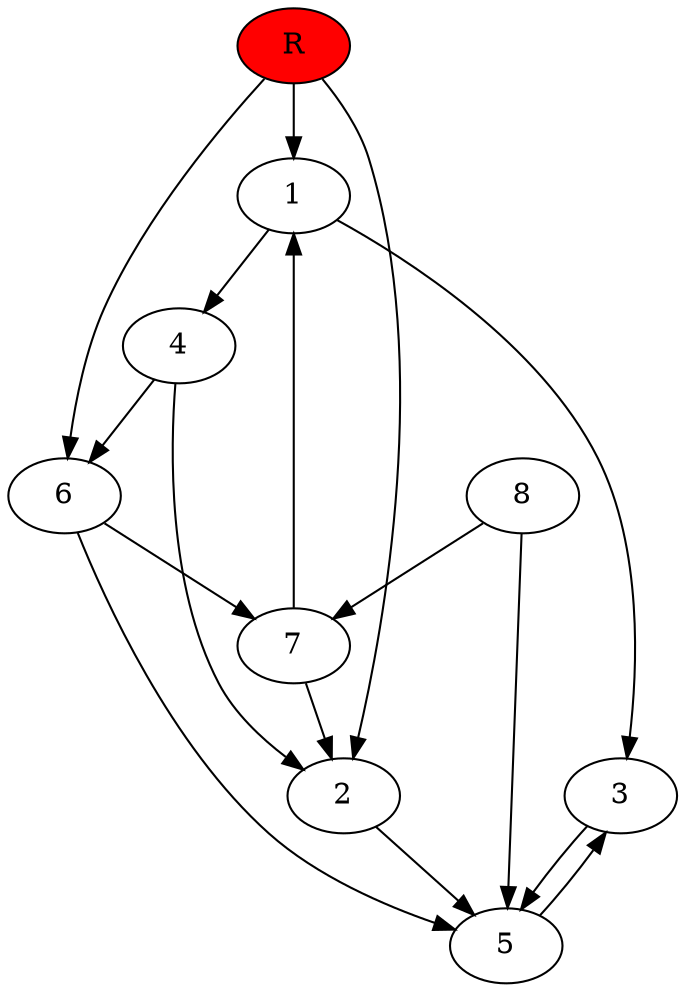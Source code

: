 digraph prb12605 {
	1
	2
	3
	4
	5
	6
	7
	8
	R [fillcolor="#ff0000" style=filled]
	1 -> 3
	1 -> 4
	2 -> 5
	3 -> 5
	4 -> 2
	4 -> 6
	5 -> 3
	6 -> 5
	6 -> 7
	7 -> 1
	7 -> 2
	8 -> 5
	8 -> 7
	R -> 1
	R -> 2
	R -> 6
}
